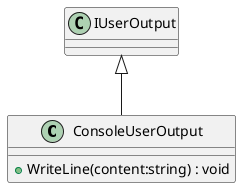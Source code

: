 @startuml
class ConsoleUserOutput {
    + WriteLine(content:string) : void
}
IUserOutput <|-- ConsoleUserOutput
@enduml
